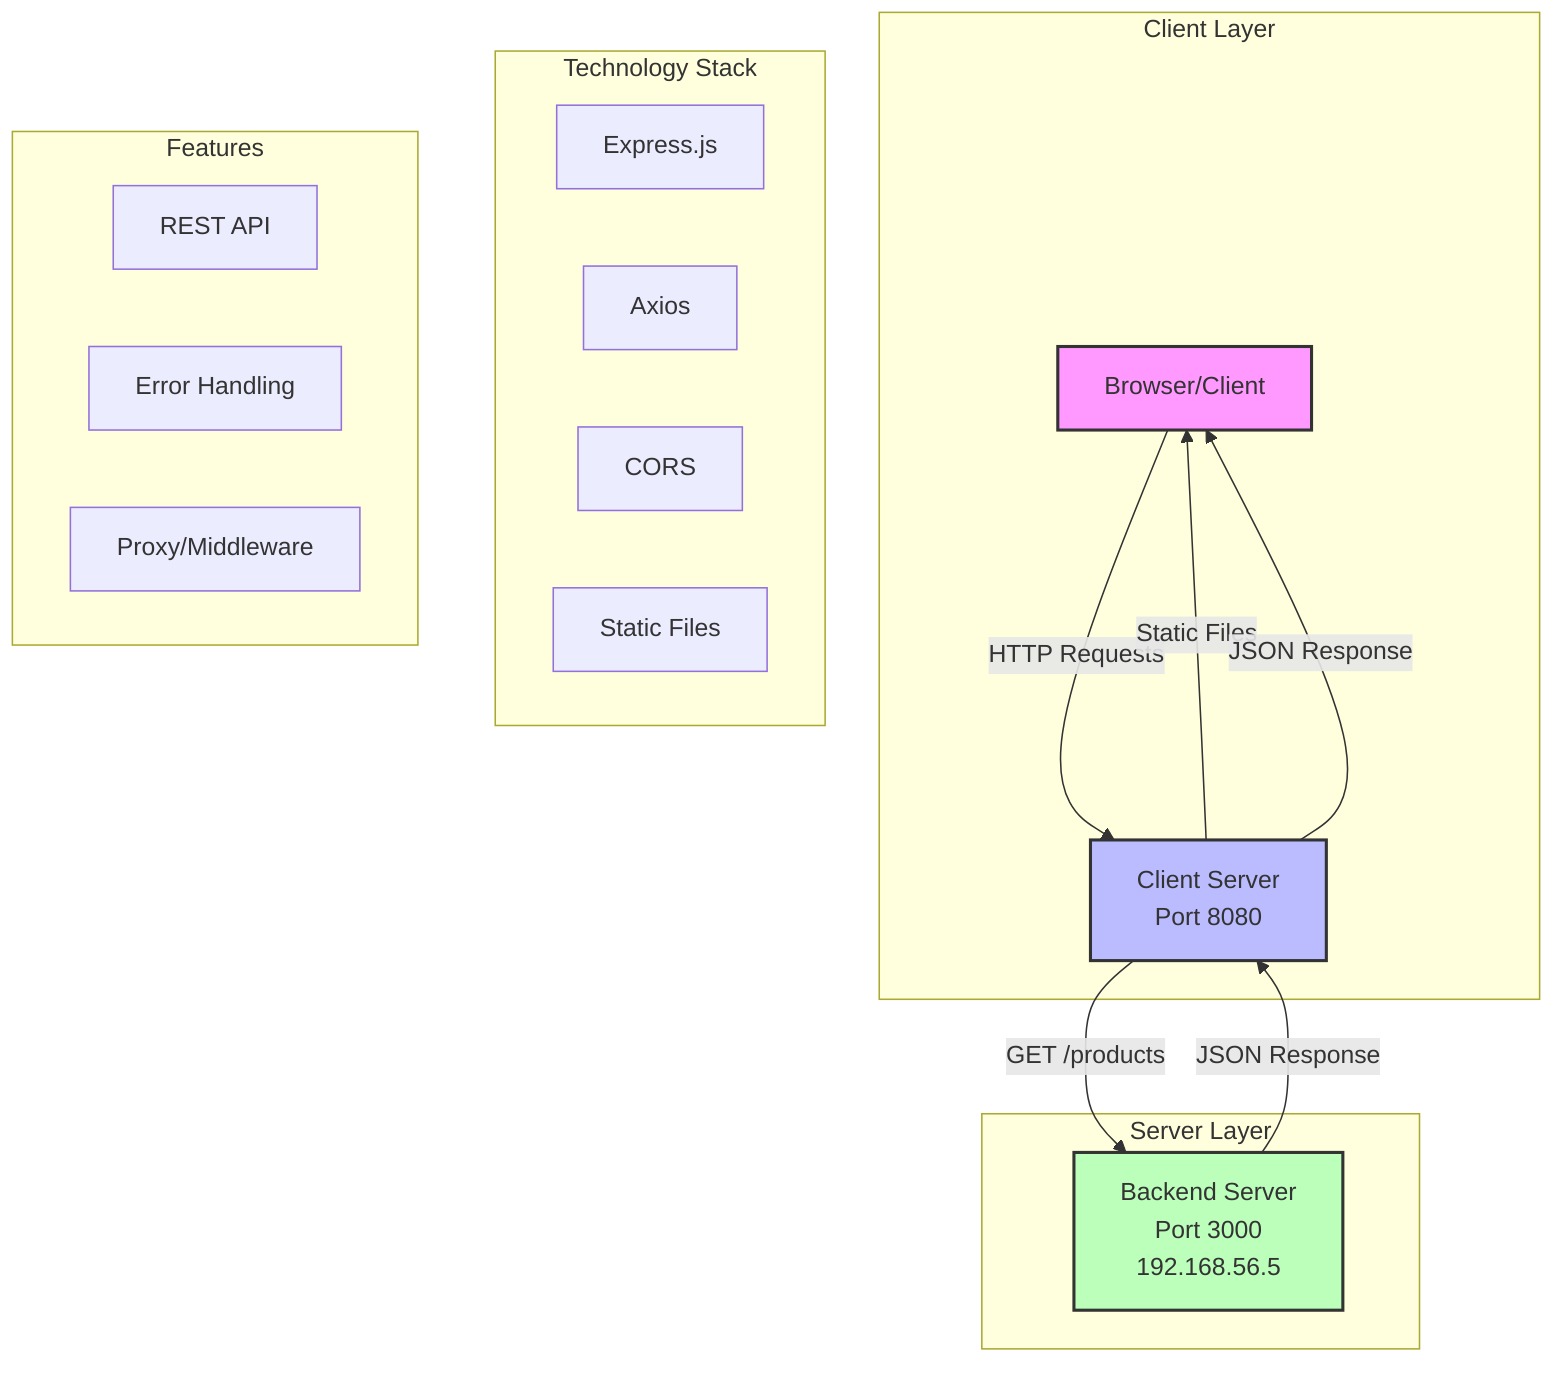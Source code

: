 graph TD
    subgraph "Client Layer"
        A[Browser/Client] -->|HTTP Requests| B[Client Server<br/>Port 8080]
        B -->|Static Files| A
    end

    subgraph "Server Layer"
        C[Backend Server<br/>Port 3000<br/>192.168.56.5]
    end

    B -->|GET /products| C
    C -->|JSON Response| B
    B -->|JSON Response| A

    style A fill:#f9f,stroke:#333,stroke-width:2px
    style B fill:#bbf,stroke:#333,stroke-width:2px
    style C fill:#bfb,stroke:#333,stroke-width:2px

    classDef server fill:#f96,stroke:#333,stroke-width:2px
    class B,C server

    %% Technology Stack
    subgraph "Technology Stack"
        D[Express.js]
        E[Axios]
        F[CORS]
        G[Static Files]
    end

    %% Features
    subgraph "Features"
        H[REST API]
        I[Error Handling]
        J[Proxy/Middleware]
    end